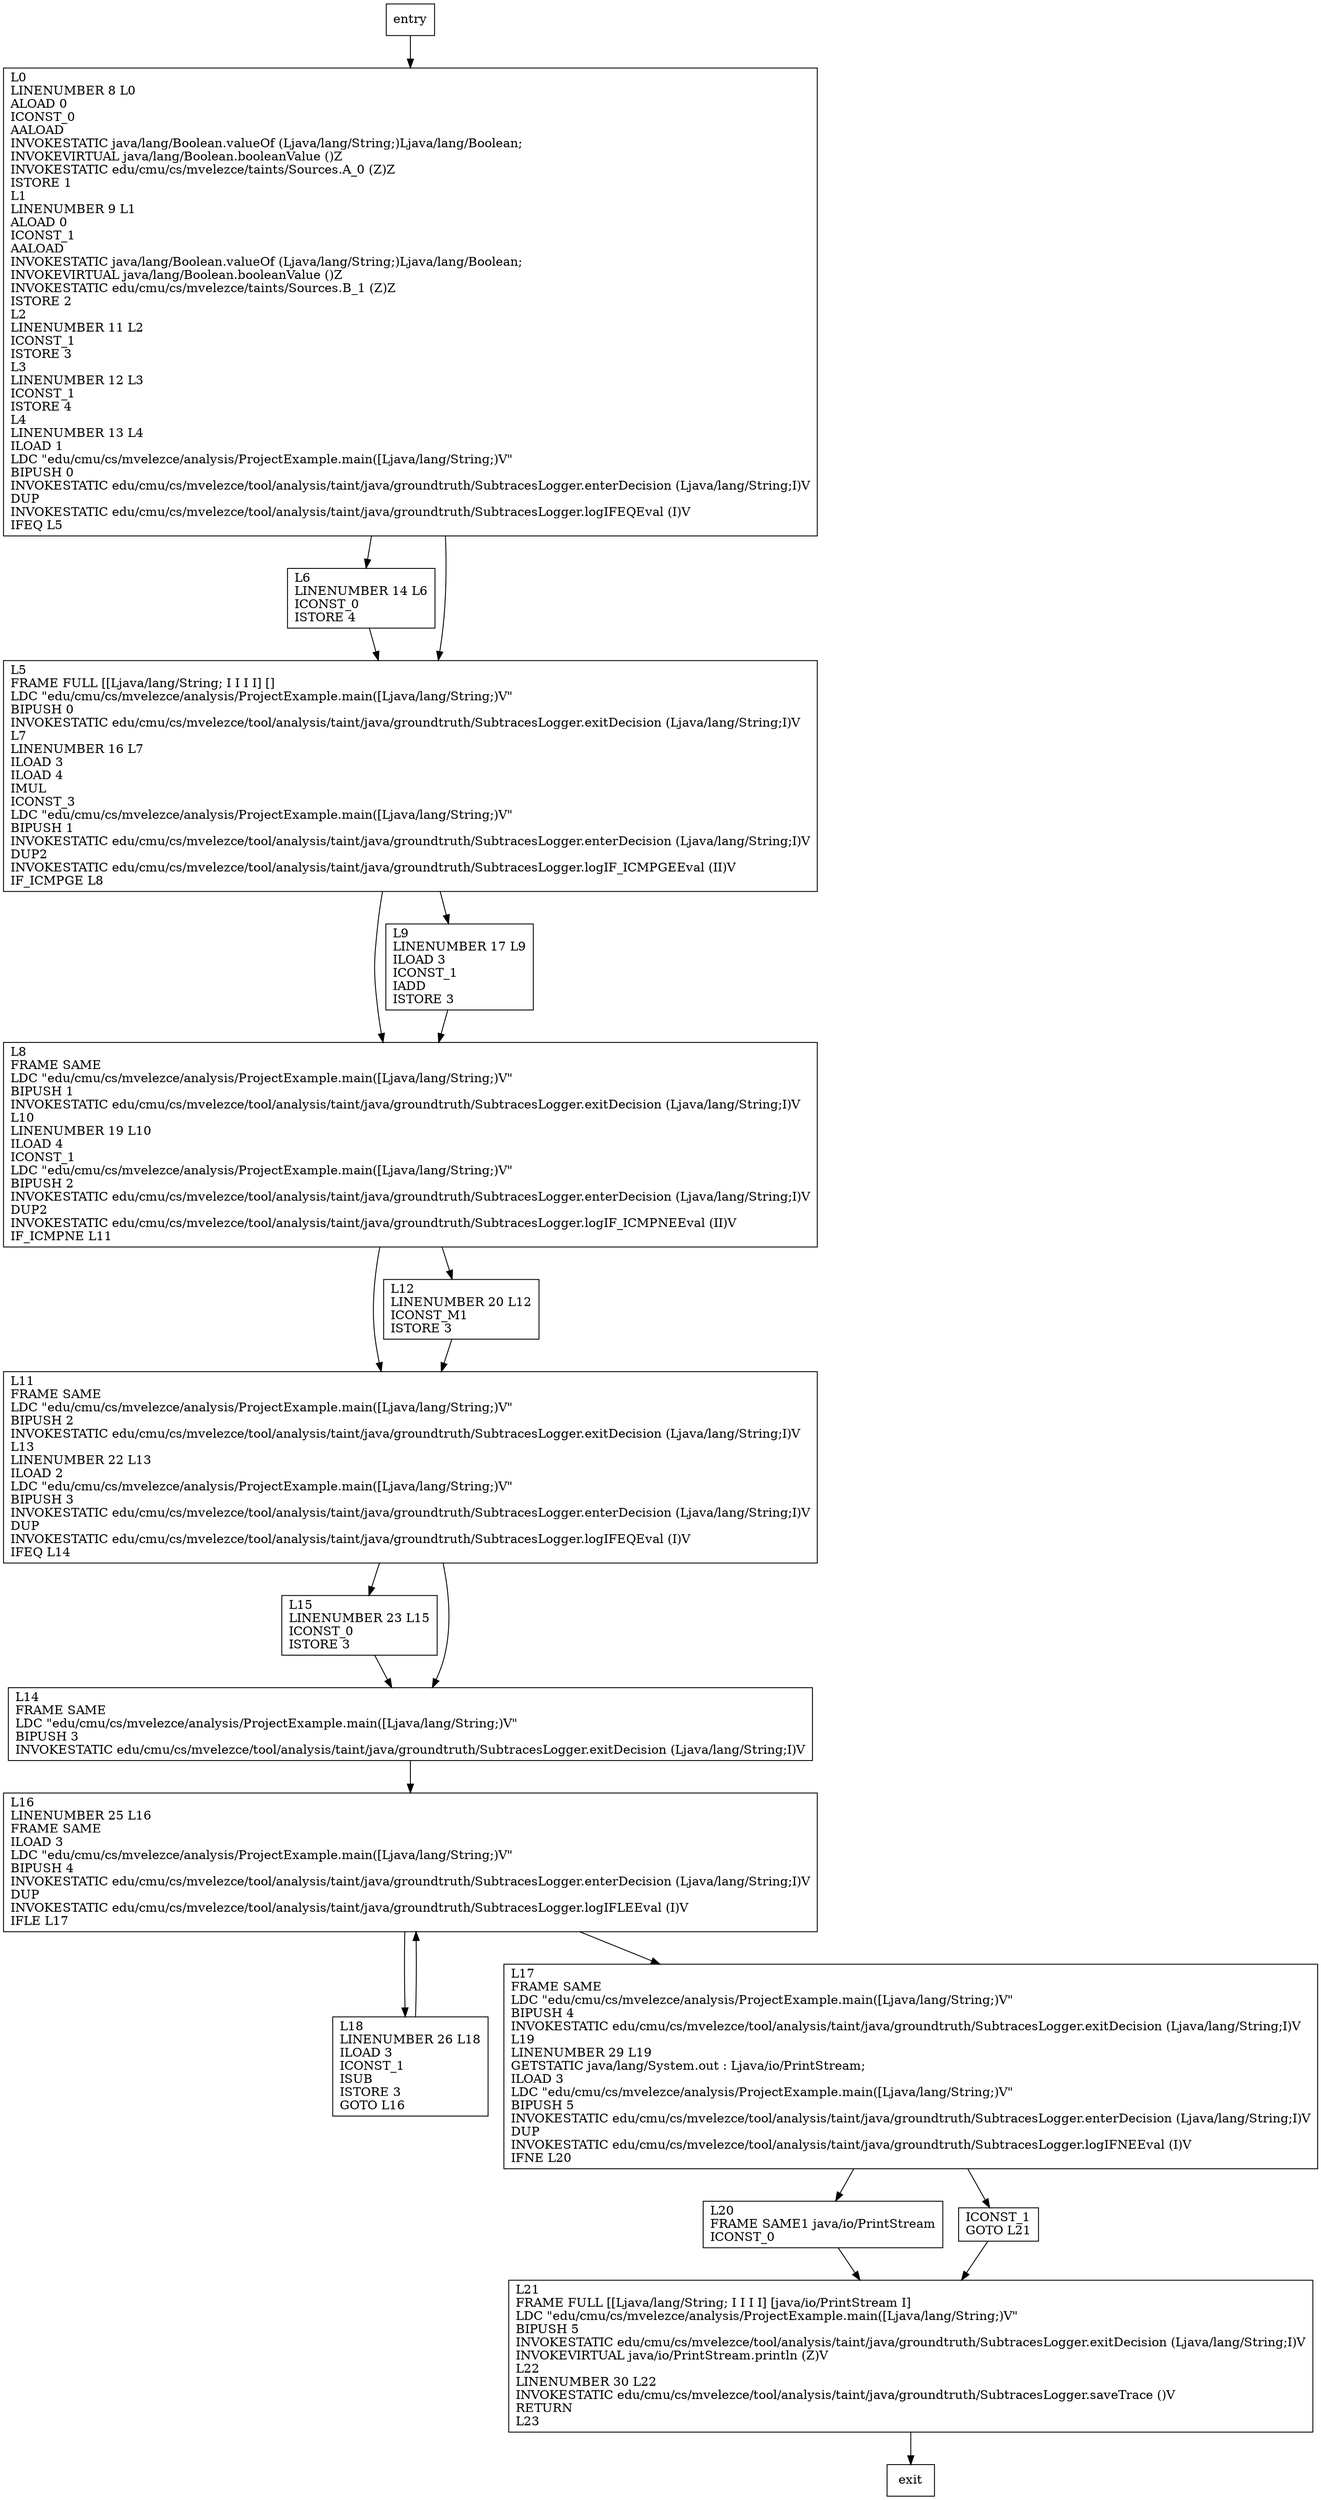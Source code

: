 digraph main {
node [shape=record];
1406763631 [label="L6\lLINENUMBER 14 L6\lICONST_0\lISTORE 4\l"];
222927891 [label="L20\lFRAME SAME1 java/io/PrintStream\lICONST_0\l"];
2066533285 [label="L8\lFRAME SAME\lLDC \"edu/cmu/cs/mvelezce/analysis/ProjectExample.main([Ljava/lang/String;)V\"\lBIPUSH 1\lINVOKESTATIC edu/cmu/cs/mvelezce/tool/analysis/taint/java/groundtruth/SubtracesLogger.exitDecision (Ljava/lang/String;I)V\lL10\lLINENUMBER 19 L10\lILOAD 4\lICONST_1\lLDC \"edu/cmu/cs/mvelezce/analysis/ProjectExample.main([Ljava/lang/String;)V\"\lBIPUSH 2\lINVOKESTATIC edu/cmu/cs/mvelezce/tool/analysis/taint/java/groundtruth/SubtracesLogger.enterDecision (Ljava/lang/String;I)V\lDUP2\lINVOKESTATIC edu/cmu/cs/mvelezce/tool/analysis/taint/java/groundtruth/SubtracesLogger.logIF_ICMPNEEval (II)V\lIF_ICMPNE L11\l"];
2069584894 [label="L16\lLINENUMBER 25 L16\lFRAME SAME\lILOAD 3\lLDC \"edu/cmu/cs/mvelezce/analysis/ProjectExample.main([Ljava/lang/String;)V\"\lBIPUSH 4\lINVOKESTATIC edu/cmu/cs/mvelezce/tool/analysis/taint/java/groundtruth/SubtracesLogger.enterDecision (Ljava/lang/String;I)V\lDUP\lINVOKESTATIC edu/cmu/cs/mvelezce/tool/analysis/taint/java/groundtruth/SubtracesLogger.logIFLEEval (I)V\lIFLE L17\l"];
1599728268 [label="L9\lLINENUMBER 17 L9\lILOAD 3\lICONST_1\lIADD\lISTORE 3\l"];
512029640 [label="L5\lFRAME FULL [[Ljava/lang/String; I I I I] []\lLDC \"edu/cmu/cs/mvelezce/analysis/ProjectExample.main([Ljava/lang/String;)V\"\lBIPUSH 0\lINVOKESTATIC edu/cmu/cs/mvelezce/tool/analysis/taint/java/groundtruth/SubtracesLogger.exitDecision (Ljava/lang/String;I)V\lL7\lLINENUMBER 16 L7\lILOAD 3\lILOAD 4\lIMUL\lICONST_3\lLDC \"edu/cmu/cs/mvelezce/analysis/ProjectExample.main([Ljava/lang/String;)V\"\lBIPUSH 1\lINVOKESTATIC edu/cmu/cs/mvelezce/tool/analysis/taint/java/groundtruth/SubtracesLogger.enterDecision (Ljava/lang/String;I)V\lDUP2\lINVOKESTATIC edu/cmu/cs/mvelezce/tool/analysis/taint/java/groundtruth/SubtracesLogger.logIF_ICMPGEEval (II)V\lIF_ICMPGE L8\l"];
1121370413 [label="L21\lFRAME FULL [[Ljava/lang/String; I I I I] [java/io/PrintStream I]\lLDC \"edu/cmu/cs/mvelezce/analysis/ProjectExample.main([Ljava/lang/String;)V\"\lBIPUSH 5\lINVOKESTATIC edu/cmu/cs/mvelezce/tool/analysis/taint/java/groundtruth/SubtracesLogger.exitDecision (Ljava/lang/String;I)V\lINVOKEVIRTUAL java/io/PrintStream.println (Z)V\lL22\lLINENUMBER 30 L22\lINVOKESTATIC edu/cmu/cs/mvelezce/tool/analysis/taint/java/groundtruth/SubtracesLogger.saveTrace ()V\lRETURN\lL23\l"];
1954761469 [label="L18\lLINENUMBER 26 L18\lILOAD 3\lICONST_1\lISUB\lISTORE 3\lGOTO L16\l"];
123721308 [label="L17\lFRAME SAME\lLDC \"edu/cmu/cs/mvelezce/analysis/ProjectExample.main([Ljava/lang/String;)V\"\lBIPUSH 4\lINVOKESTATIC edu/cmu/cs/mvelezce/tool/analysis/taint/java/groundtruth/SubtracesLogger.exitDecision (Ljava/lang/String;I)V\lL19\lLINENUMBER 29 L19\lGETSTATIC java/lang/System.out : Ljava/io/PrintStream;\lILOAD 3\lLDC \"edu/cmu/cs/mvelezce/analysis/ProjectExample.main([Ljava/lang/String;)V\"\lBIPUSH 5\lINVOKESTATIC edu/cmu/cs/mvelezce/tool/analysis/taint/java/groundtruth/SubtracesLogger.enterDecision (Ljava/lang/String;I)V\lDUP\lINVOKESTATIC edu/cmu/cs/mvelezce/tool/analysis/taint/java/groundtruth/SubtracesLogger.logIFNEEval (I)V\lIFNE L20\l"];
1566200241 [label="L11\lFRAME SAME\lLDC \"edu/cmu/cs/mvelezce/analysis/ProjectExample.main([Ljava/lang/String;)V\"\lBIPUSH 2\lINVOKESTATIC edu/cmu/cs/mvelezce/tool/analysis/taint/java/groundtruth/SubtracesLogger.exitDecision (Ljava/lang/String;I)V\lL13\lLINENUMBER 22 L13\lILOAD 2\lLDC \"edu/cmu/cs/mvelezce/analysis/ProjectExample.main([Ljava/lang/String;)V\"\lBIPUSH 3\lINVOKESTATIC edu/cmu/cs/mvelezce/tool/analysis/taint/java/groundtruth/SubtracesLogger.enterDecision (Ljava/lang/String;I)V\lDUP\lINVOKESTATIC edu/cmu/cs/mvelezce/tool/analysis/taint/java/groundtruth/SubtracesLogger.logIFEQEval (I)V\lIFEQ L14\l"];
753705711 [label="ICONST_1\lGOTO L21\l"];
1304939804 [label="L15\lLINENUMBER 23 L15\lICONST_0\lISTORE 3\l"];
1694102613 [label="L12\lLINENUMBER 20 L12\lICONST_M1\lISTORE 3\l"];
1353406178 [label="L14\lFRAME SAME\lLDC \"edu/cmu/cs/mvelezce/analysis/ProjectExample.main([Ljava/lang/String;)V\"\lBIPUSH 3\lINVOKESTATIC edu/cmu/cs/mvelezce/tool/analysis/taint/java/groundtruth/SubtracesLogger.exitDecision (Ljava/lang/String;I)V\l"];
1103934393 [label="L0\lLINENUMBER 8 L0\lALOAD 0\lICONST_0\lAALOAD\lINVOKESTATIC java/lang/Boolean.valueOf (Ljava/lang/String;)Ljava/lang/Boolean;\lINVOKEVIRTUAL java/lang/Boolean.booleanValue ()Z\lINVOKESTATIC edu/cmu/cs/mvelezce/taints/Sources.A_0 (Z)Z\lISTORE 1\lL1\lLINENUMBER 9 L1\lALOAD 0\lICONST_1\lAALOAD\lINVOKESTATIC java/lang/Boolean.valueOf (Ljava/lang/String;)Ljava/lang/Boolean;\lINVOKEVIRTUAL java/lang/Boolean.booleanValue ()Z\lINVOKESTATIC edu/cmu/cs/mvelezce/taints/Sources.B_1 (Z)Z\lISTORE 2\lL2\lLINENUMBER 11 L2\lICONST_1\lISTORE 3\lL3\lLINENUMBER 12 L3\lICONST_1\lISTORE 4\lL4\lLINENUMBER 13 L4\lILOAD 1\lLDC \"edu/cmu/cs/mvelezce/analysis/ProjectExample.main([Ljava/lang/String;)V\"\lBIPUSH 0\lINVOKESTATIC edu/cmu/cs/mvelezce/tool/analysis/taint/java/groundtruth/SubtracesLogger.enterDecision (Ljava/lang/String;I)V\lDUP\lINVOKESTATIC edu/cmu/cs/mvelezce/tool/analysis/taint/java/groundtruth/SubtracesLogger.logIFEQEval (I)V\lIFEQ L5\l"];
entry;
exit;
1406763631 -> 512029640;
222927891 -> 1121370413;
2066533285 -> 1566200241;
2066533285 -> 1694102613;
2069584894 -> 1954761469;
2069584894 -> 123721308;
1599728268 -> 2066533285;
entry -> 1103934393;
512029640 -> 2066533285;
512029640 -> 1599728268;
1121370413 -> exit;
1954761469 -> 2069584894;
123721308 -> 753705711;
123721308 -> 222927891;
1566200241 -> 1304939804;
1566200241 -> 1353406178;
753705711 -> 1121370413;
1304939804 -> 1353406178;
1694102613 -> 1566200241;
1353406178 -> 2069584894;
1103934393 -> 1406763631;
1103934393 -> 512029640;
}
